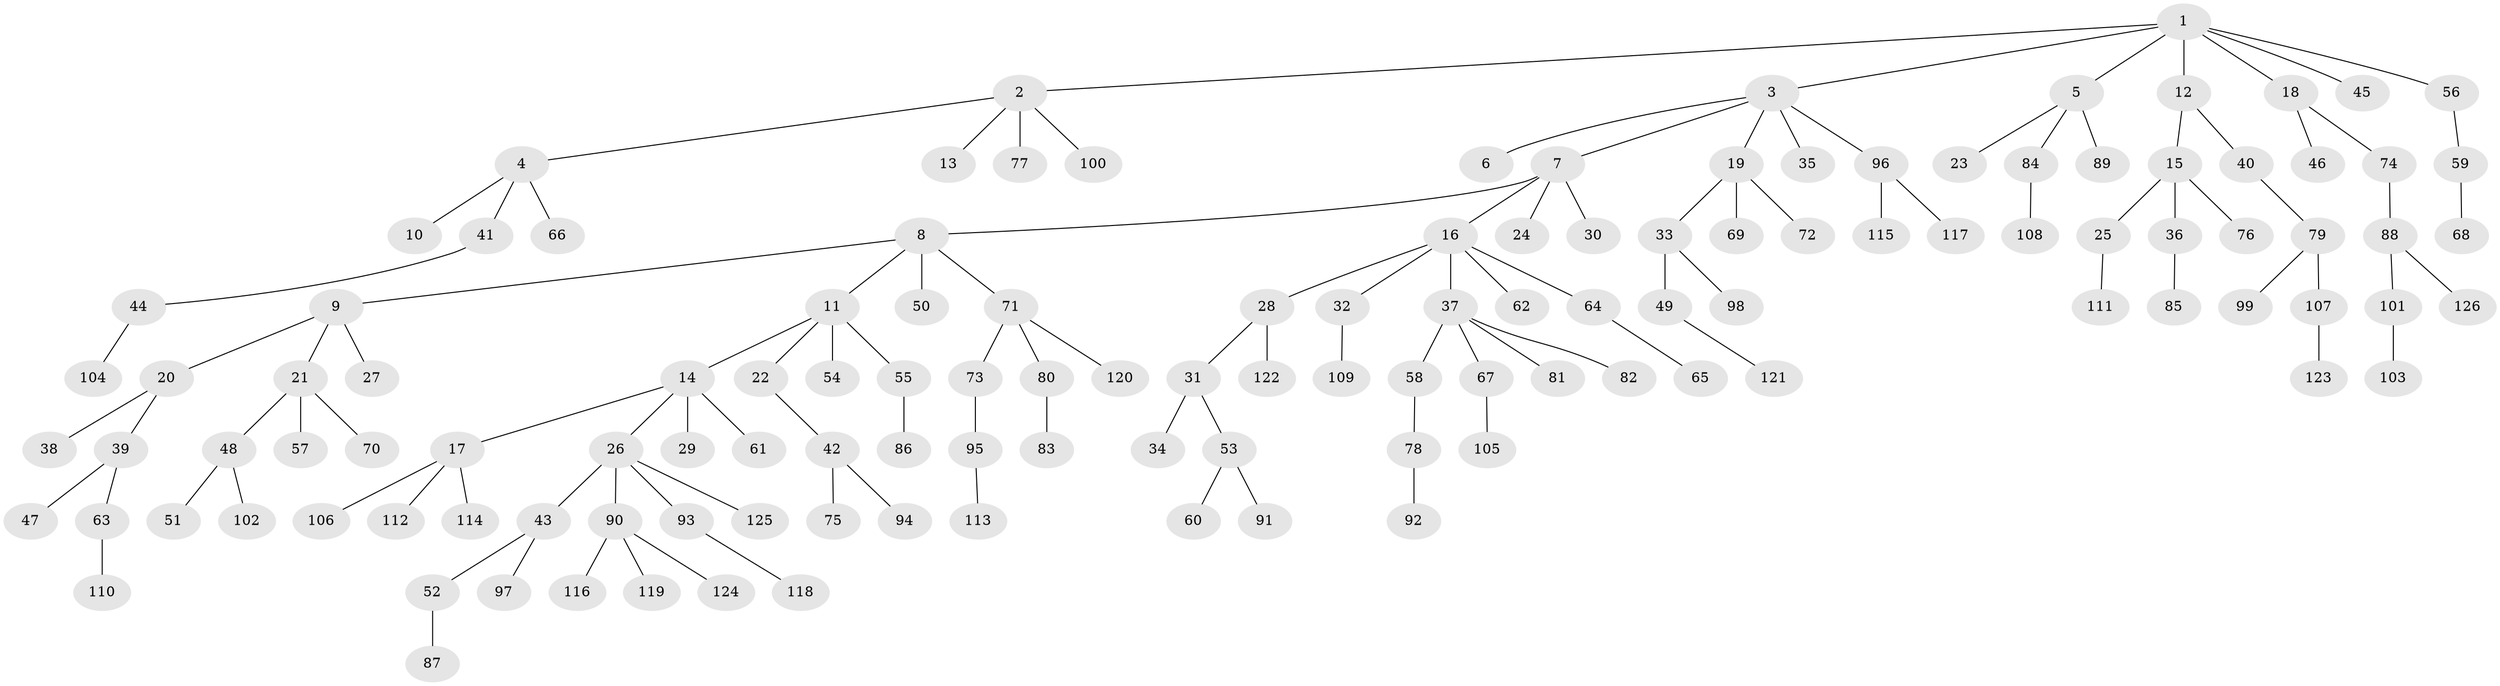 // coarse degree distribution, {3: 0.19607843137254902, 6: 0.0196078431372549, 4: 0.0392156862745098, 1: 0.5098039215686274, 2: 0.19607843137254902, 5: 0.0392156862745098}
// Generated by graph-tools (version 1.1) at 2025/37/03/04/25 23:37:16]
// undirected, 126 vertices, 125 edges
graph export_dot {
  node [color=gray90,style=filled];
  1;
  2;
  3;
  4;
  5;
  6;
  7;
  8;
  9;
  10;
  11;
  12;
  13;
  14;
  15;
  16;
  17;
  18;
  19;
  20;
  21;
  22;
  23;
  24;
  25;
  26;
  27;
  28;
  29;
  30;
  31;
  32;
  33;
  34;
  35;
  36;
  37;
  38;
  39;
  40;
  41;
  42;
  43;
  44;
  45;
  46;
  47;
  48;
  49;
  50;
  51;
  52;
  53;
  54;
  55;
  56;
  57;
  58;
  59;
  60;
  61;
  62;
  63;
  64;
  65;
  66;
  67;
  68;
  69;
  70;
  71;
  72;
  73;
  74;
  75;
  76;
  77;
  78;
  79;
  80;
  81;
  82;
  83;
  84;
  85;
  86;
  87;
  88;
  89;
  90;
  91;
  92;
  93;
  94;
  95;
  96;
  97;
  98;
  99;
  100;
  101;
  102;
  103;
  104;
  105;
  106;
  107;
  108;
  109;
  110;
  111;
  112;
  113;
  114;
  115;
  116;
  117;
  118;
  119;
  120;
  121;
  122;
  123;
  124;
  125;
  126;
  1 -- 2;
  1 -- 3;
  1 -- 5;
  1 -- 12;
  1 -- 18;
  1 -- 45;
  1 -- 56;
  2 -- 4;
  2 -- 13;
  2 -- 77;
  2 -- 100;
  3 -- 6;
  3 -- 7;
  3 -- 19;
  3 -- 35;
  3 -- 96;
  4 -- 10;
  4 -- 41;
  4 -- 66;
  5 -- 23;
  5 -- 84;
  5 -- 89;
  7 -- 8;
  7 -- 16;
  7 -- 24;
  7 -- 30;
  8 -- 9;
  8 -- 11;
  8 -- 50;
  8 -- 71;
  9 -- 20;
  9 -- 21;
  9 -- 27;
  11 -- 14;
  11 -- 22;
  11 -- 54;
  11 -- 55;
  12 -- 15;
  12 -- 40;
  14 -- 17;
  14 -- 26;
  14 -- 29;
  14 -- 61;
  15 -- 25;
  15 -- 36;
  15 -- 76;
  16 -- 28;
  16 -- 32;
  16 -- 37;
  16 -- 62;
  16 -- 64;
  17 -- 106;
  17 -- 112;
  17 -- 114;
  18 -- 46;
  18 -- 74;
  19 -- 33;
  19 -- 69;
  19 -- 72;
  20 -- 38;
  20 -- 39;
  21 -- 48;
  21 -- 57;
  21 -- 70;
  22 -- 42;
  25 -- 111;
  26 -- 43;
  26 -- 90;
  26 -- 93;
  26 -- 125;
  28 -- 31;
  28 -- 122;
  31 -- 34;
  31 -- 53;
  32 -- 109;
  33 -- 49;
  33 -- 98;
  36 -- 85;
  37 -- 58;
  37 -- 67;
  37 -- 81;
  37 -- 82;
  39 -- 47;
  39 -- 63;
  40 -- 79;
  41 -- 44;
  42 -- 75;
  42 -- 94;
  43 -- 52;
  43 -- 97;
  44 -- 104;
  48 -- 51;
  48 -- 102;
  49 -- 121;
  52 -- 87;
  53 -- 60;
  53 -- 91;
  55 -- 86;
  56 -- 59;
  58 -- 78;
  59 -- 68;
  63 -- 110;
  64 -- 65;
  67 -- 105;
  71 -- 73;
  71 -- 80;
  71 -- 120;
  73 -- 95;
  74 -- 88;
  78 -- 92;
  79 -- 99;
  79 -- 107;
  80 -- 83;
  84 -- 108;
  88 -- 101;
  88 -- 126;
  90 -- 116;
  90 -- 119;
  90 -- 124;
  93 -- 118;
  95 -- 113;
  96 -- 115;
  96 -- 117;
  101 -- 103;
  107 -- 123;
}
